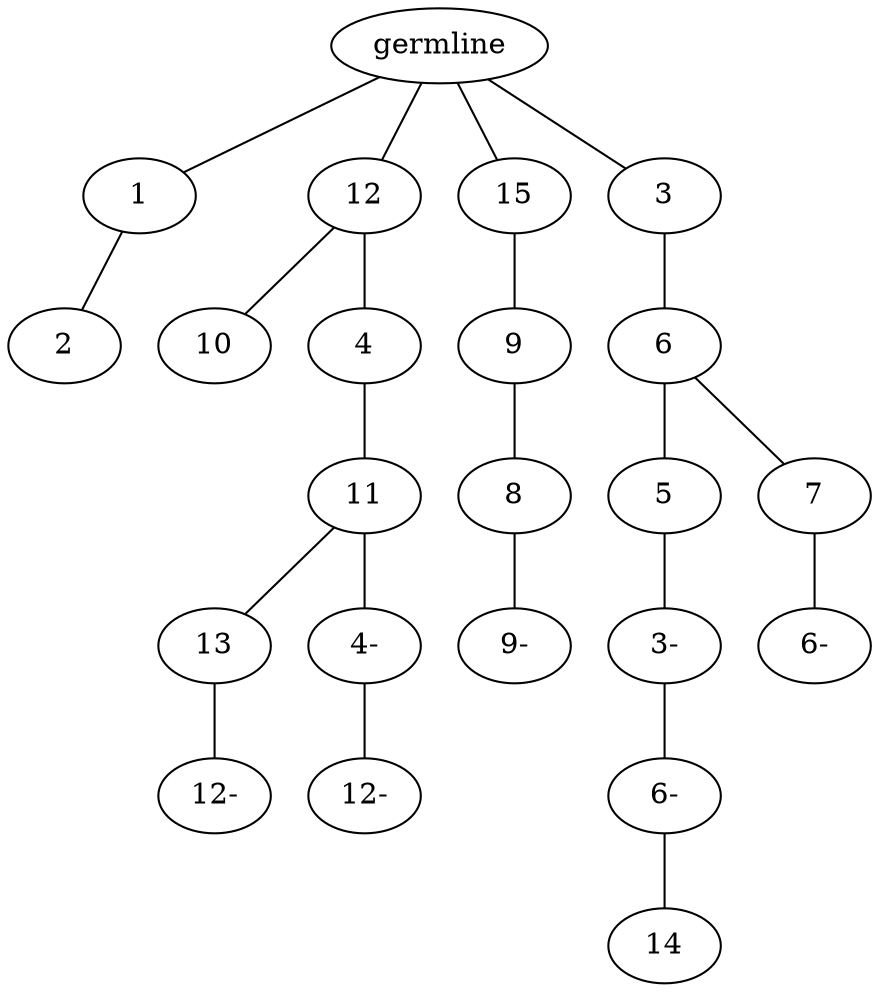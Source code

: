 graph tree {
    "139925549031136" [label="germline"];
    "139925549029984" [label="1"];
    "139925549371008" [label="2"];
    "139925549030896" [label="12"];
    "139925549147616" [label="10"];
    "139925549148336" [label="4"];
    "139925549147040" [label="11"];
    "139925549113888" [label="13"];
    "139925549114416" [label="12-"];
    "139925549115616" [label="4-"];
    "139925549114944" [label="12-"];
    "139925549028160" [label="15"];
    "139925549116816" [label="9"];
    "139925549116336" [label="8"];
    "139925548701536" [label="9-"];
    "139925549115904" [label="3"];
    "139925549115472" [label="6"];
    "139925548700144" [label="5"];
    "139925548700864" [label="3-"];
    "139925548702304" [label="6-"];
    "139925548700912" [label="14"];
    "139925548700960" [label="7"];
    "139925548701584" [label="6-"];
    "139925549031136" -- "139925549029984";
    "139925549031136" -- "139925549030896";
    "139925549031136" -- "139925549028160";
    "139925549031136" -- "139925549115904";
    "139925549029984" -- "139925549371008";
    "139925549030896" -- "139925549147616";
    "139925549030896" -- "139925549148336";
    "139925549148336" -- "139925549147040";
    "139925549147040" -- "139925549113888";
    "139925549147040" -- "139925549115616";
    "139925549113888" -- "139925549114416";
    "139925549115616" -- "139925549114944";
    "139925549028160" -- "139925549116816";
    "139925549116816" -- "139925549116336";
    "139925549116336" -- "139925548701536";
    "139925549115904" -- "139925549115472";
    "139925549115472" -- "139925548700144";
    "139925549115472" -- "139925548700960";
    "139925548700144" -- "139925548700864";
    "139925548700864" -- "139925548702304";
    "139925548702304" -- "139925548700912";
    "139925548700960" -- "139925548701584";
}
